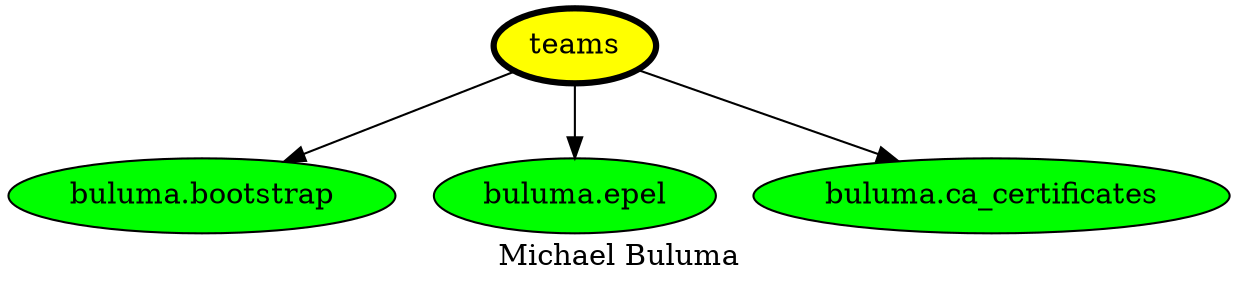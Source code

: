 digraph PhiloDilemma {
  label = "Michael Buluma" ;
  overlap=false
  {
    "teams" [fillcolor=yellow style=filled penwidth=3]
    "buluma.bootstrap" [fillcolor=green style=filled]
    "buluma.epel" [fillcolor=green style=filled]
    "buluma.ca_certificates" [fillcolor=green style=filled]
  }
  "teams" -> "buluma.bootstrap"
  "teams" -> "buluma.epel"
  "teams" -> "buluma.ca_certificates"
}
